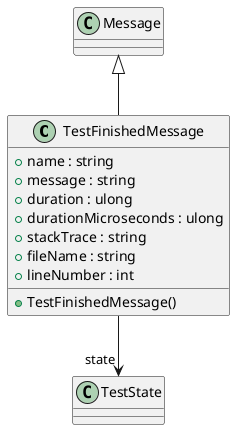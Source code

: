 @startuml
class TestFinishedMessage {
    + name : string
    + message : string
    + duration : ulong
    + durationMicroseconds : ulong
    + stackTrace : string
    + fileName : string
    + lineNumber : int
    + TestFinishedMessage()
}
Message <|-- TestFinishedMessage
TestFinishedMessage --> "state" TestState
@enduml
